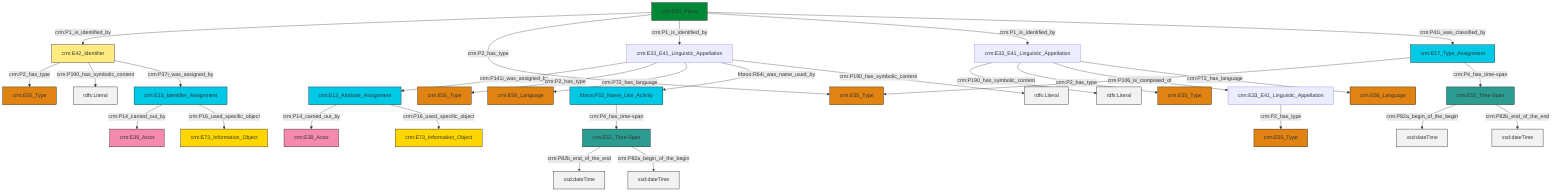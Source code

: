 graph TD
classDef Literal fill:#f2f2f2,stroke:#000000;
classDef CRM_Entity fill:#FFFFFF,stroke:#000000;
classDef Temporal_Entity fill:#00C9E6, stroke:#000000;
classDef Type fill:#E18312, stroke:#000000;
classDef Time-Span fill:#2C9C91, stroke:#000000;
classDef Appellation fill:#FFEB7F, stroke:#000000;
classDef Place fill:#008836, stroke:#000000;
classDef Persistent_Item fill:#B266B2, stroke:#000000;
classDef Conceptual_Object fill:#FFD700, stroke:#000000;
classDef Physical_Thing fill:#D2B48C, stroke:#000000;
classDef Actor fill:#f58aad, stroke:#000000;
classDef PC_Classes fill:#4ce600, stroke:#000000;
classDef Multi fill:#cccccc,stroke:#000000;

0["crm:E53_Place"]:::Place -->|crm:P1_is_identified_by| 1["crm:E42_Identifier"]:::Appellation
2["crm:E33_E41_Linguistic_Appellation"]:::Default -->|crm:P141i_was_assigned_by| 3["crm:E13_Attribute_Assignment"]:::Temporal_Entity
0["crm:E53_Place"]:::Place -->|crm:P2_has_type| 14["crm:E55_Type"]:::Type
15["crm:E33_E41_Linguistic_Appellation"]:::Default -->|crm:P190_has_symbolic_content| 16[rdfs:Literal]:::Literal
7["crm:E15_Identifier_Assignment"]:::Temporal_Entity -->|crm:P14_carried_out_by| 17["crm:E39_Actor"]:::Actor
2["crm:E33_E41_Linguistic_Appellation"]:::Default -->|crm:P2_has_type| 18["crm:E55_Type"]:::Type
0["crm:E53_Place"]:::Place -->|crm:P1_is_identified_by| 2["crm:E33_E41_Linguistic_Appellation"]:::Default
23["crm:E52_Time-Span"]:::Time-Span -->|crm:P82a_begin_of_the_begin| 24[xsd:dateTime]:::Literal
3["crm:E13_Attribute_Assignment"]:::Temporal_Entity -->|crm:P14_carried_out_by| 25["crm:E39_Actor"]:::Actor
0["crm:E53_Place"]:::Place -->|crm:P1_is_identified_by| 15["crm:E33_E41_Linguistic_Appellation"]:::Default
2["crm:E33_E41_Linguistic_Appellation"]:::Default -->|crm:P72_has_language| 26["crm:E56_Language"]:::Type
23["crm:E52_Time-Span"]:::Time-Span -->|crm:P82b_end_of_the_end| 30[xsd:dateTime]:::Literal
15["crm:E33_E41_Linguistic_Appellation"]:::Default -->|crm:P2_has_type| 10["crm:E55_Type"]:::Type
2["crm:E33_E41_Linguistic_Appellation"]:::Default -->|frbroo:R64i_was_name_used_by| 12["frbroo:F52_Name_Use_Activity"]:::Temporal_Entity
32["crm:E33_E41_Linguistic_Appellation"]:::Default -->|crm:P2_has_type| 33["crm:E55_Type"]:::Type
12["frbroo:F52_Name_Use_Activity"]:::Temporal_Entity -->|crm:P4_has_time-span| 5["crm:E52_Time-Span"]:::Time-Span
5["crm:E52_Time-Span"]:::Time-Span -->|crm:P82b_end_of_the_end| 35[xsd:dateTime]:::Literal
2["crm:E33_E41_Linguistic_Appellation"]:::Default -->|crm:P190_has_symbolic_content| 37[rdfs:Literal]:::Literal
5["crm:E52_Time-Span"]:::Time-Span -->|crm:P82a_begin_of_the_begin| 39[xsd:dateTime]:::Literal
27["crm:E17_Type_Assignment"]:::Temporal_Entity -->|crm:P42_assigned| 14["crm:E55_Type"]:::Type
15["crm:E33_E41_Linguistic_Appellation"]:::Default -->|crm:P106_is_composed_of| 32["crm:E33_E41_Linguistic_Appellation"]:::Default
1["crm:E42_Identifier"]:::Appellation -->|crm:P2_has_type| 41["crm:E55_Type"]:::Type
0["crm:E53_Place"]:::Place -->|crm:P41i_was_classified_by| 27["crm:E17_Type_Assignment"]:::Temporal_Entity
1["crm:E42_Identifier"]:::Appellation -->|crm:P190_has_symbolic_content| 45[rdfs:Literal]:::Literal
1["crm:E42_Identifier"]:::Appellation -->|crm:P37i_was_assigned_by| 7["crm:E15_Identifier_Assignment"]:::Temporal_Entity
7["crm:E15_Identifier_Assignment"]:::Temporal_Entity -->|crm:P16_used_specific_object| 43["crm:E73_Information_Object"]:::Conceptual_Object
15["crm:E33_E41_Linguistic_Appellation"]:::Default -->|crm:P72_has_language| 47["crm:E56_Language"]:::Type
27["crm:E17_Type_Assignment"]:::Temporal_Entity -->|crm:P4_has_time-span| 23["crm:E52_Time-Span"]:::Time-Span
3["crm:E13_Attribute_Assignment"]:::Temporal_Entity -->|crm:P16_used_specific_object| 20["crm:E73_Information_Object"]:::Conceptual_Object